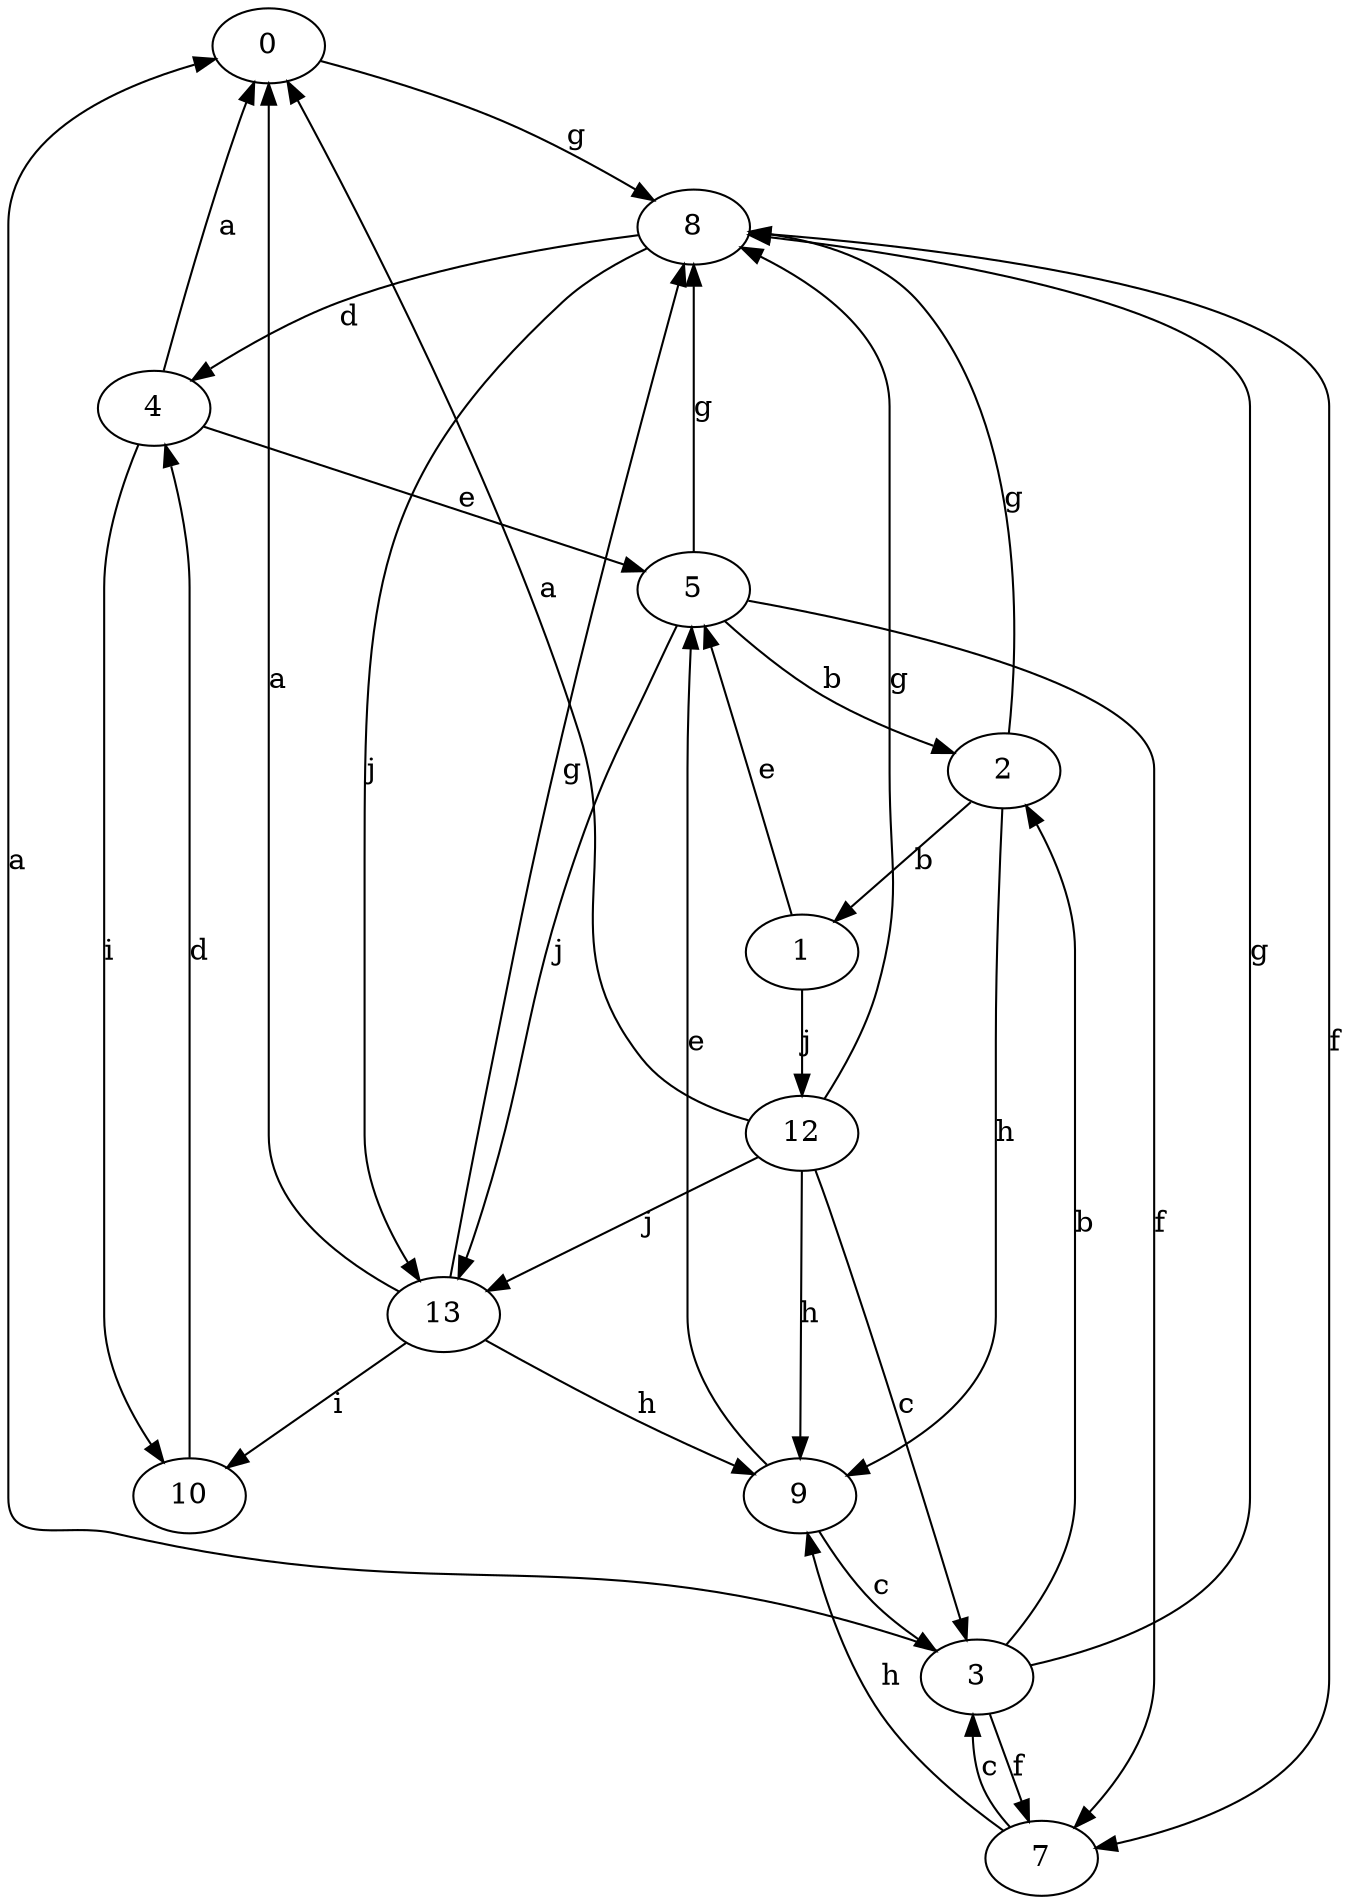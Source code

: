 strict digraph  {
0;
1;
2;
3;
4;
5;
7;
8;
9;
10;
12;
13;
0 -> 8  [label=g];
1 -> 5  [label=e];
1 -> 12  [label=j];
2 -> 1  [label=b];
2 -> 8  [label=g];
2 -> 9  [label=h];
3 -> 0  [label=a];
3 -> 2  [label=b];
3 -> 7  [label=f];
3 -> 8  [label=g];
4 -> 0  [label=a];
4 -> 5  [label=e];
4 -> 10  [label=i];
5 -> 2  [label=b];
5 -> 7  [label=f];
5 -> 8  [label=g];
5 -> 13  [label=j];
7 -> 3  [label=c];
7 -> 9  [label=h];
8 -> 4  [label=d];
8 -> 7  [label=f];
8 -> 13  [label=j];
9 -> 3  [label=c];
9 -> 5  [label=e];
10 -> 4  [label=d];
12 -> 0  [label=a];
12 -> 3  [label=c];
12 -> 8  [label=g];
12 -> 9  [label=h];
12 -> 13  [label=j];
13 -> 0  [label=a];
13 -> 8  [label=g];
13 -> 9  [label=h];
13 -> 10  [label=i];
}

